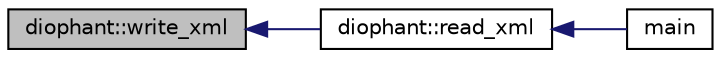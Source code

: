 digraph "diophant::write_xml"
{
  edge [fontname="Helvetica",fontsize="10",labelfontname="Helvetica",labelfontsize="10"];
  node [fontname="Helvetica",fontsize="10",shape=record];
  rankdir="LR";
  Node881 [label="diophant::write_xml",height=0.2,width=0.4,color="black", fillcolor="grey75", style="filled", fontcolor="black"];
  Node881 -> Node882 [dir="back",color="midnightblue",fontsize="10",style="solid",fontname="Helvetica"];
  Node882 [label="diophant::read_xml",height=0.2,width=0.4,color="black", fillcolor="white", style="filled",URL="$d7/d9c/classdiophant.html#a56bf6e90f2b106f051f0735bb118cec6"];
  Node882 -> Node883 [dir="back",color="midnightblue",fontsize="10",style="solid",fontname="Helvetica"];
  Node883 [label="main",height=0.2,width=0.4,color="black", fillcolor="white", style="filled",URL="$dc/dbc/solve__diophant_8_c.html#a3c04138a5bfe5d72780bb7e82a18e627"];
}
